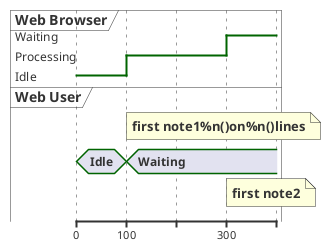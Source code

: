 {
  "sha1": "t34egalpkq1yl2w8icllbwiwjty6f3y",
  "insertion": {
    "when": "2024-06-04T17:28:45.736Z",
    "url": "http://forum.plantuml.net/6877/timing-diagram-feature-request-for-adding-notes",
    "user": "plantuml@gmail.com"
  }
}
@startuml
robust "Web Browser" as WB
concise "Web User" as WU

@0
WU is Idle
WB is Idle

@100
'WU is Waiting : THIS TEXT SHOULD SHOW IN A NOTE ABOVE THE MIDDLE of the < Waiting > - bar
WU is Waiting
WB is Processing
note top of WU : first note1%n()on%n()lines
/'WU note THIS TEXT SHOULD SHOW ABOVE THE STATE CHANGE AT T=100 AND COULD EXPLAIN WHY THE STATE CHANGED'/

@300
WB is Waiting
note bottom of WU : first note2
@enduml
